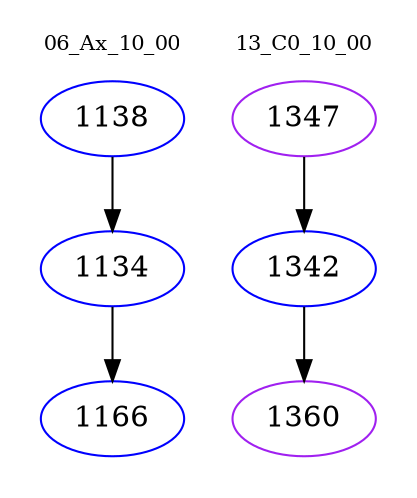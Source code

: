digraph{
subgraph cluster_0 {
color = white
label = "06_Ax_10_00";
fontsize=10;
T0_1138 [label="1138", color="blue"]
T0_1138 -> T0_1134 [color="black"]
T0_1134 [label="1134", color="blue"]
T0_1134 -> T0_1166 [color="black"]
T0_1166 [label="1166", color="blue"]
}
subgraph cluster_1 {
color = white
label = "13_C0_10_00";
fontsize=10;
T1_1347 [label="1347", color="purple"]
T1_1347 -> T1_1342 [color="black"]
T1_1342 [label="1342", color="blue"]
T1_1342 -> T1_1360 [color="black"]
T1_1360 [label="1360", color="purple"]
}
}
